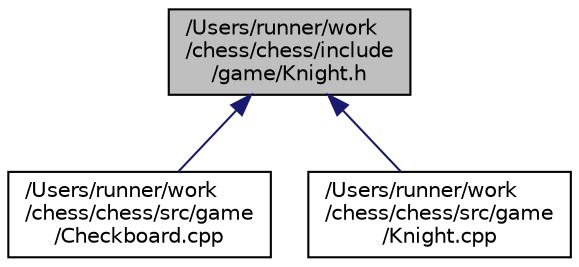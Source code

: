 digraph "/Users/runner/work/chess/chess/include/game/Knight.h"
{
 // LATEX_PDF_SIZE
  bgcolor="transparent";
  edge [fontname="Helvetica",fontsize="10",labelfontname="Helvetica",labelfontsize="10"];
  node [fontname="Helvetica",fontsize="10",shape=record];
  Node1 [label="/Users/runner/work\l/chess/chess/include\l/game/Knight.h",height=0.2,width=0.4,color="black", fillcolor="grey75", style="filled", fontcolor="black",tooltip=" "];
  Node1 -> Node2 [dir="back",color="midnightblue",fontsize="10",style="solid",fontname="Helvetica"];
  Node2 [label="/Users/runner/work\l/chess/chess/src/game\l/Checkboard.cpp",height=0.2,width=0.4,color="black",URL="$d8/d7c/Checkboard_8cpp.html",tooltip=" "];
  Node1 -> Node3 [dir="back",color="midnightblue",fontsize="10",style="solid",fontname="Helvetica"];
  Node3 [label="/Users/runner/work\l/chess/chess/src/game\l/Knight.cpp",height=0.2,width=0.4,color="black",URL="$df/d2b/Knight_8cpp.html",tooltip=" "];
}
